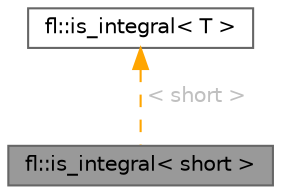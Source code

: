 digraph "fl::is_integral&lt; short &gt;"
{
 // INTERACTIVE_SVG=YES
 // LATEX_PDF_SIZE
  bgcolor="transparent";
  edge [fontname=Helvetica,fontsize=10,labelfontname=Helvetica,labelfontsize=10];
  node [fontname=Helvetica,fontsize=10,shape=box,height=0.2,width=0.4];
  Node1 [id="Node000001",label="fl::is_integral\< short \>",height=0.2,width=0.4,color="gray40", fillcolor="grey60", style="filled", fontcolor="black",tooltip=" "];
  Node2 -> Node1 [id="edge1_Node000001_Node000002",dir="back",color="orange",style="dashed",tooltip=" ",label=" \< short \>",fontcolor="grey" ];
  Node2 [id="Node000002",label="fl::is_integral\< T \>",height=0.2,width=0.4,color="gray40", fillcolor="white", style="filled",URL="$dc/d4e/structfl_1_1is__integral.html",tooltip=" "];
}
